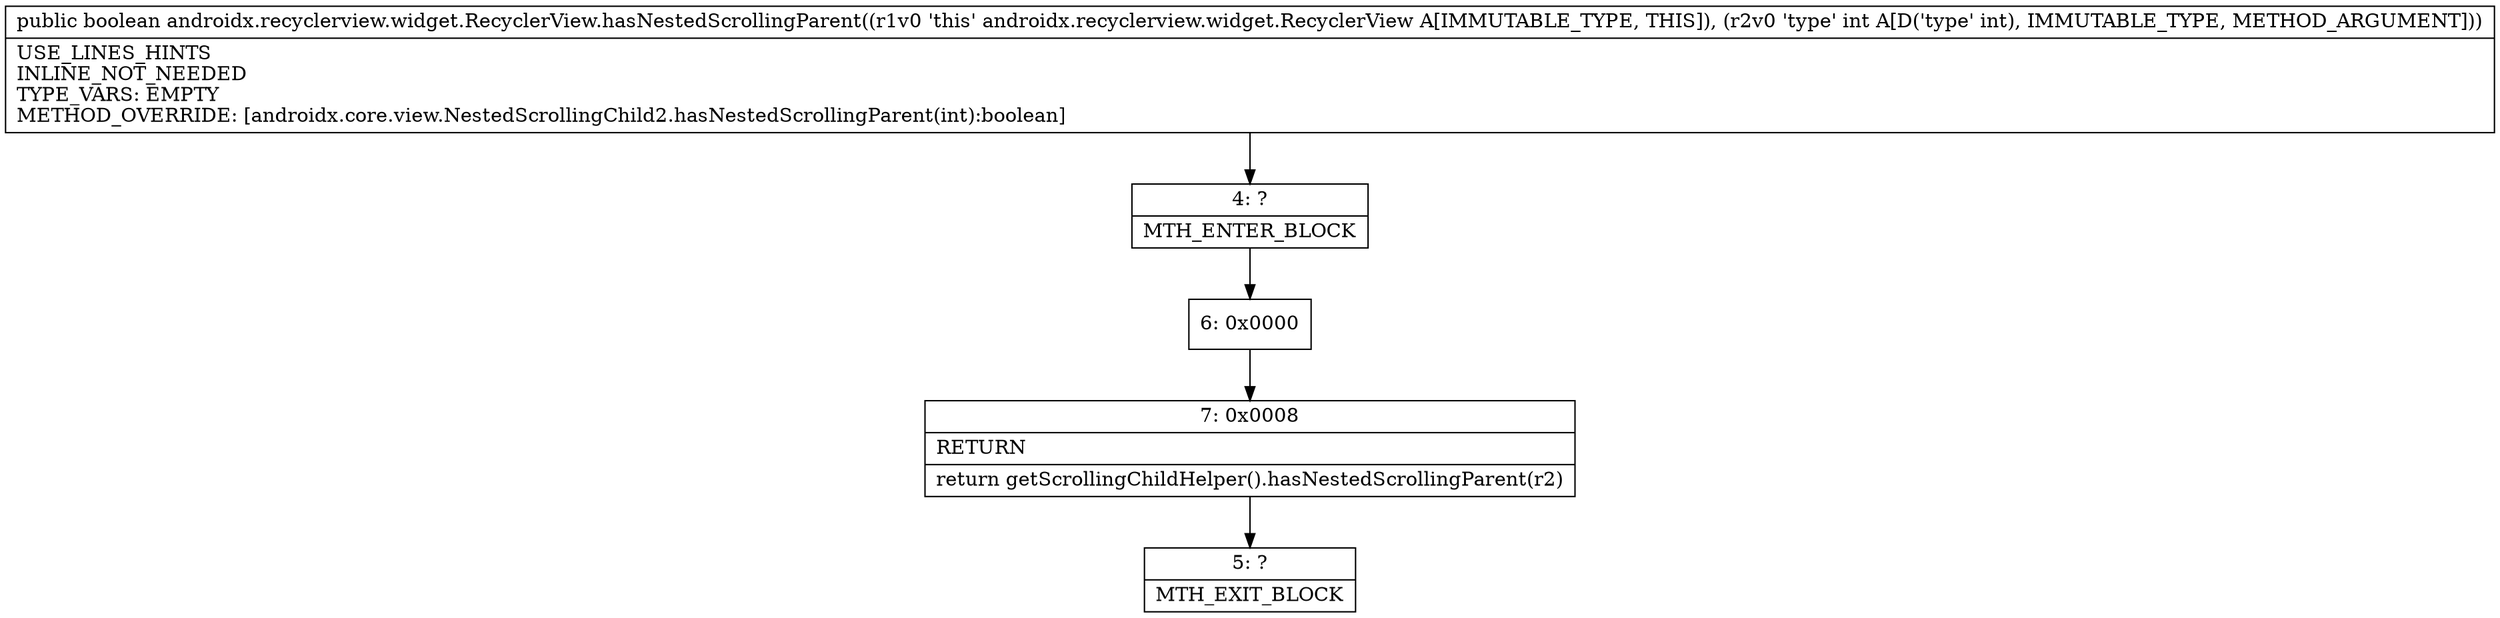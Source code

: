digraph "CFG forandroidx.recyclerview.widget.RecyclerView.hasNestedScrollingParent(I)Z" {
Node_4 [shape=record,label="{4\:\ ?|MTH_ENTER_BLOCK\l}"];
Node_6 [shape=record,label="{6\:\ 0x0000}"];
Node_7 [shape=record,label="{7\:\ 0x0008|RETURN\l|return getScrollingChildHelper().hasNestedScrollingParent(r2)\l}"];
Node_5 [shape=record,label="{5\:\ ?|MTH_EXIT_BLOCK\l}"];
MethodNode[shape=record,label="{public boolean androidx.recyclerview.widget.RecyclerView.hasNestedScrollingParent((r1v0 'this' androidx.recyclerview.widget.RecyclerView A[IMMUTABLE_TYPE, THIS]), (r2v0 'type' int A[D('type' int), IMMUTABLE_TYPE, METHOD_ARGUMENT]))  | USE_LINES_HINTS\lINLINE_NOT_NEEDED\lTYPE_VARS: EMPTY\lMETHOD_OVERRIDE: [androidx.core.view.NestedScrollingChild2.hasNestedScrollingParent(int):boolean]\l}"];
MethodNode -> Node_4;Node_4 -> Node_6;
Node_6 -> Node_7;
Node_7 -> Node_5;
}

